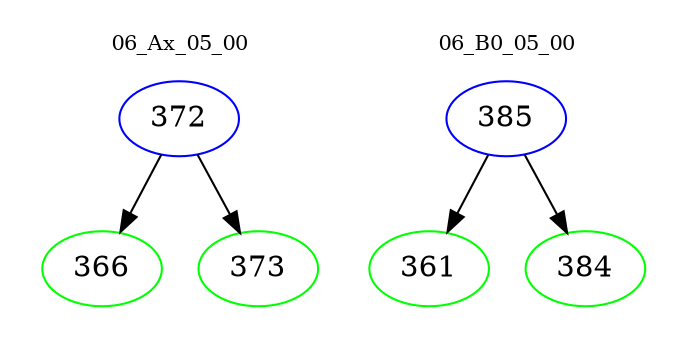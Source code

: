 digraph{
subgraph cluster_0 {
color = white
label = "06_Ax_05_00";
fontsize=10;
T0_372 [label="372", color="blue"]
T0_372 -> T0_366 [color="black"]
T0_366 [label="366", color="green"]
T0_372 -> T0_373 [color="black"]
T0_373 [label="373", color="green"]
}
subgraph cluster_1 {
color = white
label = "06_B0_05_00";
fontsize=10;
T1_385 [label="385", color="blue"]
T1_385 -> T1_361 [color="black"]
T1_361 [label="361", color="green"]
T1_385 -> T1_384 [color="black"]
T1_384 [label="384", color="green"]
}
}
